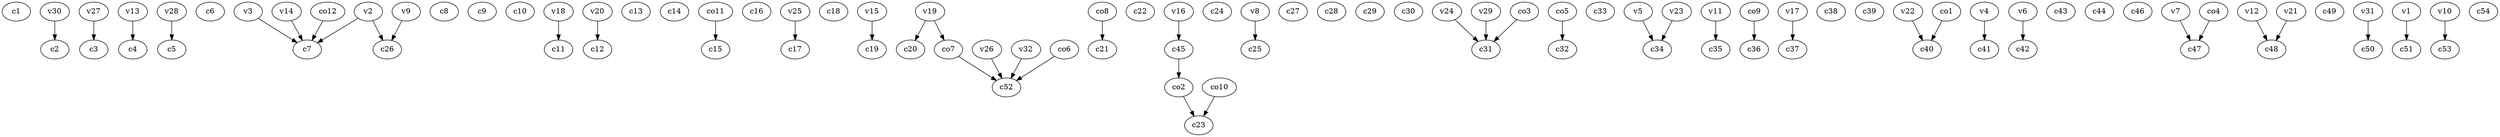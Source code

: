 strict digraph  {
c1;
c2;
c3;
c4;
c5;
c6;
c7;
c8;
c9;
c10;
c11;
c12;
c13;
c14;
c15;
c16;
c17;
c18;
c19;
c20;
c21;
c22;
c23;
c24;
c25;
c26;
c27;
c28;
c29;
c30;
c31;
c32;
c33;
c34;
c35;
c36;
c37;
c38;
c39;
c40;
c41;
c42;
c43;
c44;
c45;
c46;
c47;
c48;
c49;
c50;
c51;
c52;
c53;
c54;
v1;
v2;
v3;
v4;
v5;
v6;
v7;
v8;
v9;
v10;
v11;
v12;
v13;
v14;
v15;
v16;
v17;
v18;
v19;
v20;
v21;
v22;
v23;
v24;
v25;
v26;
v27;
v28;
v29;
v30;
v31;
v32;
co1;
co2;
co3;
co4;
co5;
co6;
co7;
co8;
co9;
co10;
co11;
co12;
c45 -> co2  [weight=1];
v1 -> c51  [weight=1];
v2 -> c7  [weight=1];
v2 -> c26  [weight=1];
v3 -> c7  [weight=1];
v4 -> c41  [weight=1];
v5 -> c34  [weight=1];
v6 -> c42  [weight=1];
v7 -> c47  [weight=1];
v8 -> c25  [weight=1];
v9 -> c26  [weight=1];
v10 -> c53  [weight=1];
v11 -> c35  [weight=1];
v12 -> c48  [weight=1];
v13 -> c4  [weight=1];
v14 -> c7  [weight=1];
v15 -> c19  [weight=1];
v16 -> c45  [weight=1];
v17 -> c37  [weight=1];
v18 -> c11  [weight=1];
v19 -> c20  [weight=1];
v19 -> co7  [weight=1];
v20 -> c12  [weight=1];
v21 -> c48  [weight=1];
v22 -> c40  [weight=1];
v23 -> c34  [weight=1];
v24 -> c31  [weight=1];
v25 -> c17  [weight=1];
v26 -> c52  [weight=1];
v27 -> c3  [weight=1];
v28 -> c5  [weight=1];
v29 -> c31  [weight=1];
v30 -> c2  [weight=1];
v31 -> c50  [weight=1];
v32 -> c52  [weight=1];
co1 -> c40  [weight=1];
co2 -> c23  [weight=1];
co3 -> c31  [weight=1];
co4 -> c47  [weight=1];
co5 -> c32  [weight=1];
co6 -> c52  [weight=1];
co7 -> c52  [weight=1];
co8 -> c21  [weight=1];
co9 -> c36  [weight=1];
co10 -> c23  [weight=1];
co11 -> c15  [weight=1];
co12 -> c7  [weight=1];
}
